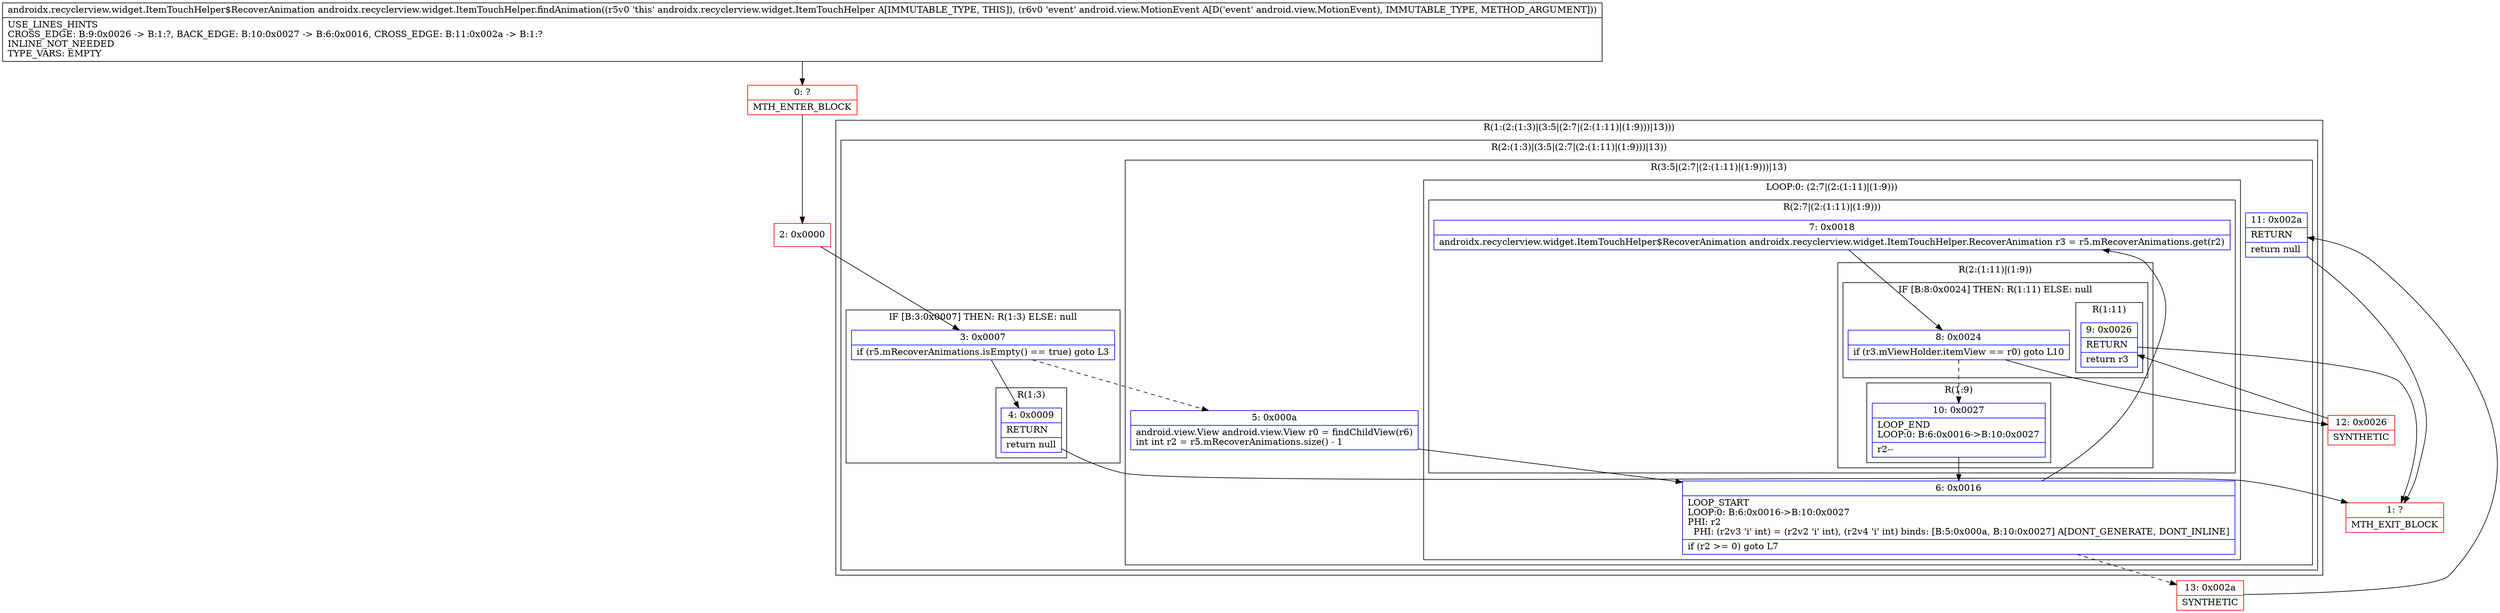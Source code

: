 digraph "CFG forandroidx.recyclerview.widget.ItemTouchHelper.findAnimation(Landroid\/view\/MotionEvent;)Landroidx\/recyclerview\/widget\/ItemTouchHelper$RecoverAnimation;" {
subgraph cluster_Region_289777305 {
label = "R(1:(2:(1:3)|(3:5|(2:7|(2:(1:11)|(1:9)))|13)))";
node [shape=record,color=blue];
subgraph cluster_Region_1667659182 {
label = "R(2:(1:3)|(3:5|(2:7|(2:(1:11)|(1:9)))|13))";
node [shape=record,color=blue];
subgraph cluster_IfRegion_262886638 {
label = "IF [B:3:0x0007] THEN: R(1:3) ELSE: null";
node [shape=record,color=blue];
Node_3 [shape=record,label="{3\:\ 0x0007|if (r5.mRecoverAnimations.isEmpty() == true) goto L3\l}"];
subgraph cluster_Region_1416066229 {
label = "R(1:3)";
node [shape=record,color=blue];
Node_4 [shape=record,label="{4\:\ 0x0009|RETURN\l|return null\l}"];
}
}
subgraph cluster_Region_1058565691 {
label = "R(3:5|(2:7|(2:(1:11)|(1:9)))|13)";
node [shape=record,color=blue];
Node_5 [shape=record,label="{5\:\ 0x000a|android.view.View android.view.View r0 = findChildView(r6)\lint int r2 = r5.mRecoverAnimations.size() \- 1\l}"];
subgraph cluster_LoopRegion_2066804901 {
label = "LOOP:0: (2:7|(2:(1:11)|(1:9)))";
node [shape=record,color=blue];
Node_6 [shape=record,label="{6\:\ 0x0016|LOOP_START\lLOOP:0: B:6:0x0016\-\>B:10:0x0027\lPHI: r2 \l  PHI: (r2v3 'i' int) = (r2v2 'i' int), (r2v4 'i' int) binds: [B:5:0x000a, B:10:0x0027] A[DONT_GENERATE, DONT_INLINE]\l|if (r2 \>= 0) goto L7\l}"];
subgraph cluster_Region_2037891591 {
label = "R(2:7|(2:(1:11)|(1:9)))";
node [shape=record,color=blue];
Node_7 [shape=record,label="{7\:\ 0x0018|androidx.recyclerview.widget.ItemTouchHelper$RecoverAnimation androidx.recyclerview.widget.ItemTouchHelper.RecoverAnimation r3 = r5.mRecoverAnimations.get(r2)\l}"];
subgraph cluster_Region_1747608014 {
label = "R(2:(1:11)|(1:9))";
node [shape=record,color=blue];
subgraph cluster_IfRegion_640599378 {
label = "IF [B:8:0x0024] THEN: R(1:11) ELSE: null";
node [shape=record,color=blue];
Node_8 [shape=record,label="{8\:\ 0x0024|if (r3.mViewHolder.itemView == r0) goto L10\l}"];
subgraph cluster_Region_698588206 {
label = "R(1:11)";
node [shape=record,color=blue];
Node_9 [shape=record,label="{9\:\ 0x0026|RETURN\l|return r3\l}"];
}
}
subgraph cluster_Region_98700598 {
label = "R(1:9)";
node [shape=record,color=blue];
Node_10 [shape=record,label="{10\:\ 0x0027|LOOP_END\lLOOP:0: B:6:0x0016\-\>B:10:0x0027\l|r2\-\-\l}"];
}
}
}
}
Node_11 [shape=record,label="{11\:\ 0x002a|RETURN\l|return null\l}"];
}
}
}
Node_0 [shape=record,color=red,label="{0\:\ ?|MTH_ENTER_BLOCK\l}"];
Node_2 [shape=record,color=red,label="{2\:\ 0x0000}"];
Node_1 [shape=record,color=red,label="{1\:\ ?|MTH_EXIT_BLOCK\l}"];
Node_12 [shape=record,color=red,label="{12\:\ 0x0026|SYNTHETIC\l}"];
Node_13 [shape=record,color=red,label="{13\:\ 0x002a|SYNTHETIC\l}"];
MethodNode[shape=record,label="{androidx.recyclerview.widget.ItemTouchHelper$RecoverAnimation androidx.recyclerview.widget.ItemTouchHelper.findAnimation((r5v0 'this' androidx.recyclerview.widget.ItemTouchHelper A[IMMUTABLE_TYPE, THIS]), (r6v0 'event' android.view.MotionEvent A[D('event' android.view.MotionEvent), IMMUTABLE_TYPE, METHOD_ARGUMENT]))  | USE_LINES_HINTS\lCROSS_EDGE: B:9:0x0026 \-\> B:1:?, BACK_EDGE: B:10:0x0027 \-\> B:6:0x0016, CROSS_EDGE: B:11:0x002a \-\> B:1:?\lINLINE_NOT_NEEDED\lTYPE_VARS: EMPTY\l}"];
MethodNode -> Node_0;Node_3 -> Node_4;
Node_3 -> Node_5[style=dashed];
Node_4 -> Node_1;
Node_5 -> Node_6;
Node_6 -> Node_7;
Node_6 -> Node_13[style=dashed];
Node_7 -> Node_8;
Node_8 -> Node_10[style=dashed];
Node_8 -> Node_12;
Node_9 -> Node_1;
Node_10 -> Node_6;
Node_11 -> Node_1;
Node_0 -> Node_2;
Node_2 -> Node_3;
Node_12 -> Node_9;
Node_13 -> Node_11;
}

